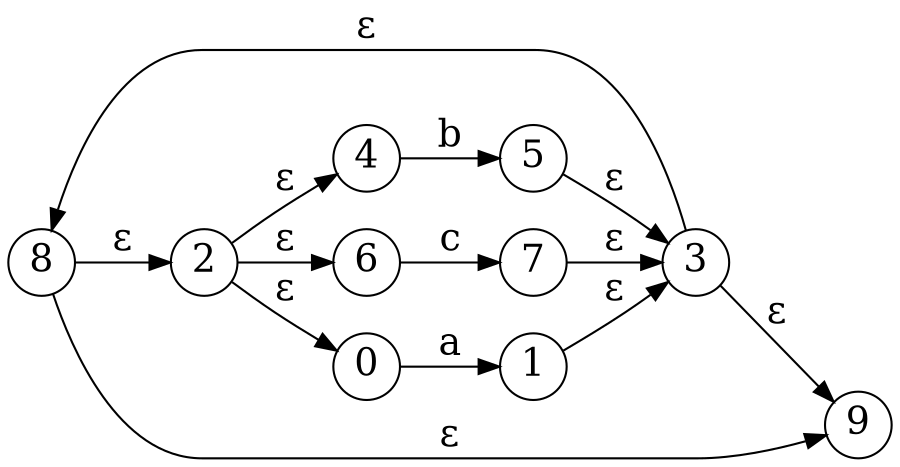 digraph nfa {
  rankdir = LR;
  node [shape = circle, height = 0.45, fontsize=18, fixedsize=true];
  8 -> 2 [label="&epsilon;", fontsize=18];
  2 -> 0 [label="&epsilon;", fontsize=18];
  0 -> 1 [label="a", fontsize=18];
  1 -> 3 [label="&epsilon;", fontsize=18];
  3 -> 8 [label="&epsilon;", fontsize=18];
  3 -> 9 [label="&epsilon;", fontsize=18];
  2 -> 4 [label="&epsilon;", fontsize=18];
  4 -> 5 [label="b", fontsize=18];
  5 -> 3 [label="&epsilon;", fontsize=18];
  2 -> 6 [label="&epsilon;", fontsize=18];
  6 -> 7 [label="c", fontsize=18];
  7 -> 3 [label="&epsilon;", fontsize=18];
  8 -> 9 [label="&epsilon;", fontsize=18];
}
